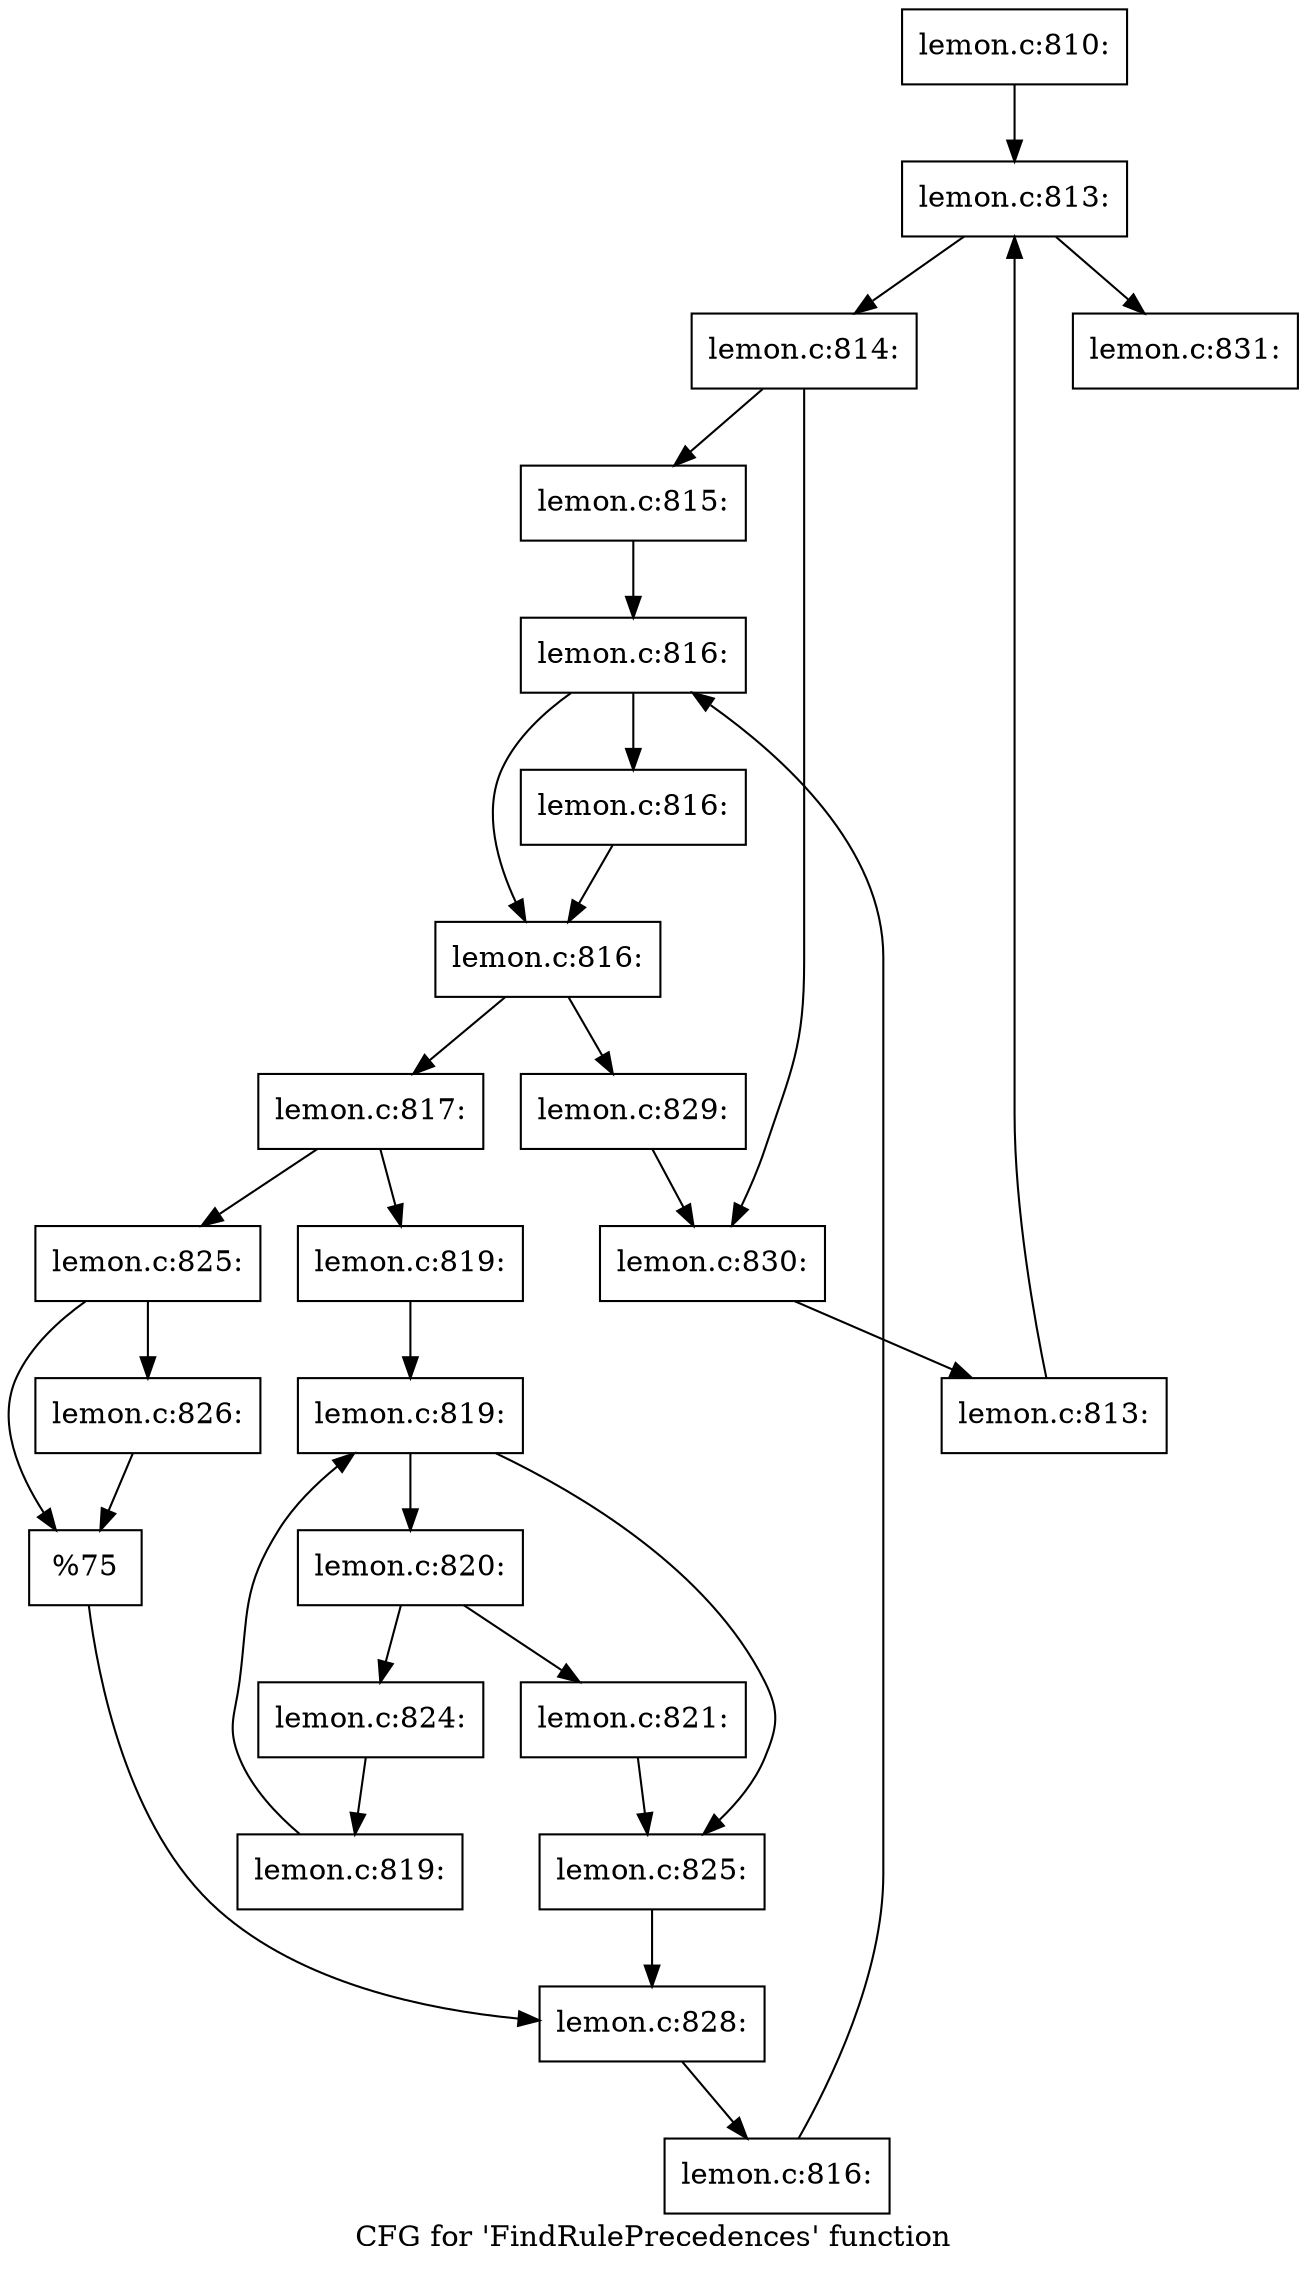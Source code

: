 digraph "CFG for 'FindRulePrecedences' function" {
	label="CFG for 'FindRulePrecedences' function";

	Node0x5625652a4280 [shape=record,label="{lemon.c:810:}"];
	Node0x5625652a4280 -> Node0x5625652c8930;
	Node0x5625652c8930 [shape=record,label="{lemon.c:813:}"];
	Node0x5625652c8930 -> Node0x5625652c8b50;
	Node0x5625652c8930 -> Node0x5625652c8420;
	Node0x5625652c8b50 [shape=record,label="{lemon.c:814:}"];
	Node0x5625652c8b50 -> Node0x5625652c8e90;
	Node0x5625652c8b50 -> Node0x5625652c8ee0;
	Node0x5625652c8e90 [shape=record,label="{lemon.c:815:}"];
	Node0x5625652c8e90 -> Node0x5625652aeb40;
	Node0x5625652aeb40 [shape=record,label="{lemon.c:816:}"];
	Node0x5625652aeb40 -> Node0x5625652aee30;
	Node0x5625652aeb40 -> Node0x5625652aede0;
	Node0x5625652aee30 [shape=record,label="{lemon.c:816:}"];
	Node0x5625652aee30 -> Node0x5625652aede0;
	Node0x5625652aede0 [shape=record,label="{lemon.c:816:}"];
	Node0x5625652aede0 -> Node0x5625652aed60;
	Node0x5625652aede0 -> Node0x5625652ae990;
	Node0x5625652aed60 [shape=record,label="{lemon.c:817:}"];
	Node0x5625652aed60 -> Node0x5625652b0030;
	Node0x5625652aed60 -> Node0x5625652b00d0;
	Node0x5625652b0030 [shape=record,label="{lemon.c:819:}"];
	Node0x5625652b0030 -> Node0x5625652cd8b0;
	Node0x5625652cd8b0 [shape=record,label="{lemon.c:819:}"];
	Node0x5625652cd8b0 -> Node0x5625652cda60;
	Node0x5625652cd8b0 -> Node0x5625652b0670;
	Node0x5625652cda60 [shape=record,label="{lemon.c:820:}"];
	Node0x5625652cda60 -> Node0x5625652ce070;
	Node0x5625652cda60 -> Node0x5625652ce0c0;
	Node0x5625652ce070 [shape=record,label="{lemon.c:821:}"];
	Node0x5625652ce070 -> Node0x5625652b0670;
	Node0x5625652ce0c0 [shape=record,label="{lemon.c:824:}"];
	Node0x5625652ce0c0 -> Node0x5625652cd9d0;
	Node0x5625652cd9d0 [shape=record,label="{lemon.c:819:}"];
	Node0x5625652cd9d0 -> Node0x5625652cd8b0;
	Node0x5625652b0670 [shape=record,label="{lemon.c:825:}"];
	Node0x5625652b0670 -> Node0x5625652b0080;
	Node0x5625652b00d0 [shape=record,label="{lemon.c:825:}"];
	Node0x5625652b00d0 -> Node0x5625652cf5a0;
	Node0x5625652b00d0 -> Node0x5625652cf5f0;
	Node0x5625652cf5a0 [shape=record,label="{lemon.c:826:}"];
	Node0x5625652cf5a0 -> Node0x5625652cf5f0;
	Node0x5625652cf5f0 [shape=record,label="{%75}"];
	Node0x5625652cf5f0 -> Node0x5625652b0080;
	Node0x5625652b0080 [shape=record,label="{lemon.c:828:}"];
	Node0x5625652b0080 -> Node0x5625652aecd0;
	Node0x5625652aecd0 [shape=record,label="{lemon.c:816:}"];
	Node0x5625652aecd0 -> Node0x5625652aeb40;
	Node0x5625652ae990 [shape=record,label="{lemon.c:829:}"];
	Node0x5625652ae990 -> Node0x5625652c8ee0;
	Node0x5625652c8ee0 [shape=record,label="{lemon.c:830:}"];
	Node0x5625652c8ee0 -> Node0x5625652c8ac0;
	Node0x5625652c8ac0 [shape=record,label="{lemon.c:813:}"];
	Node0x5625652c8ac0 -> Node0x5625652c8930;
	Node0x5625652c8420 [shape=record,label="{lemon.c:831:}"];
}
